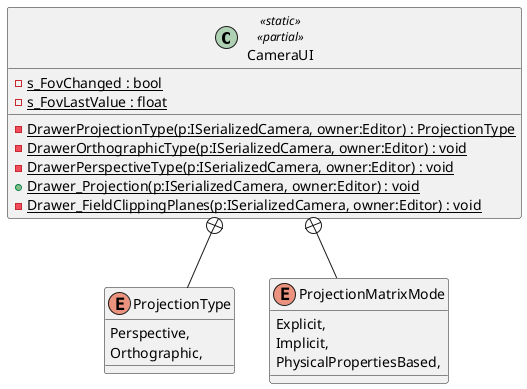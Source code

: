 @startuml
class CameraUI <<static>> <<partial>> {
    {static} - s_FovChanged : bool
    {static} - s_FovLastValue : float
    {static} - DrawerProjectionType(p:ISerializedCamera, owner:Editor) : ProjectionType
    {static} - DrawerOrthographicType(p:ISerializedCamera, owner:Editor) : void
    {static} - DrawerPerspectiveType(p:ISerializedCamera, owner:Editor) : void
    + {static} Drawer_Projection(p:ISerializedCamera, owner:Editor) : void
    {static} - Drawer_FieldClippingPlanes(p:ISerializedCamera, owner:Editor) : void
}
enum ProjectionType {
    Perspective,
    Orthographic,
}
enum ProjectionMatrixMode {
    Explicit,
    Implicit,
    PhysicalPropertiesBased,
}
CameraUI +-- ProjectionType
CameraUI +-- ProjectionMatrixMode
@enduml
